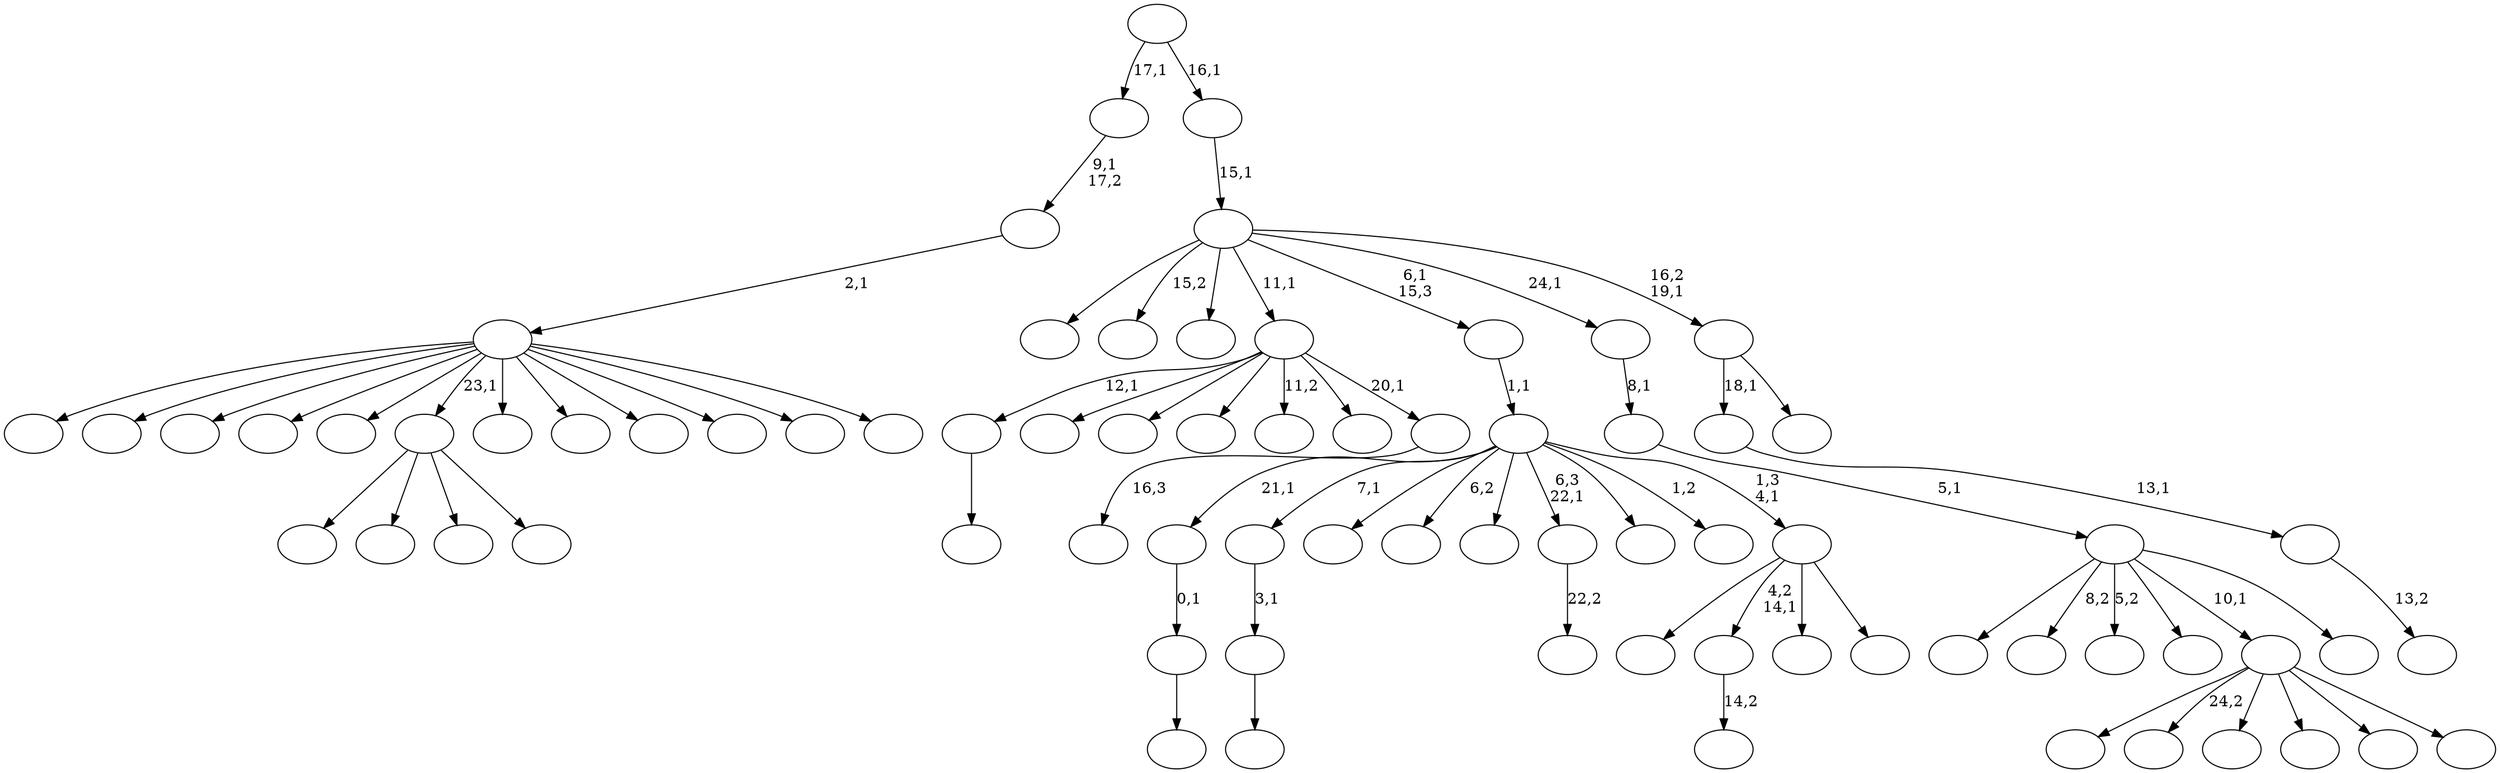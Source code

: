 digraph T {
	75 [label=""]
	74 [label=""]
	73 [label=""]
	72 [label=""]
	71 [label=""]
	70 [label=""]
	69 [label=""]
	68 [label=""]
	67 [label=""]
	66 [label=""]
	65 [label=""]
	64 [label=""]
	63 [label=""]
	62 [label=""]
	61 [label=""]
	60 [label=""]
	59 [label=""]
	58 [label=""]
	57 [label=""]
	56 [label=""]
	55 [label=""]
	54 [label=""]
	53 [label=""]
	52 [label=""]
	51 [label=""]
	50 [label=""]
	49 [label=""]
	48 [label=""]
	47 [label=""]
	46 [label=""]
	45 [label=""]
	44 [label=""]
	43 [label=""]
	42 [label=""]
	41 [label=""]
	40 [label=""]
	39 [label=""]
	38 [label=""]
	37 [label=""]
	36 [label=""]
	35 [label=""]
	34 [label=""]
	33 [label=""]
	32 [label=""]
	31 [label=""]
	30 [label=""]
	29 [label=""]
	28 [label=""]
	27 [label=""]
	26 [label=""]
	25 [label=""]
	24 [label=""]
	23 [label=""]
	22 [label=""]
	21 [label=""]
	20 [label=""]
	19 [label=""]
	18 [label=""]
	17 [label=""]
	16 [label=""]
	15 [label=""]
	14 [label=""]
	13 [label=""]
	12 [label=""]
	11 [label=""]
	10 [label=""]
	9 [label=""]
	8 [label=""]
	7 [label=""]
	6 [label=""]
	5 [label=""]
	4 [label=""]
	3 [label=""]
	2 [label=""]
	1 [label=""]
	0 [label=""]
	74 -> 75 [label=""]
	73 -> 74 [label="0,1"]
	70 -> 71 [label=""]
	69 -> 70 [label="3,1"]
	61 -> 62 [label="14,2"]
	59 -> 60 [label=""]
	49 -> 50 [label="13,2"]
	48 -> 49 [label="13,1"]
	39 -> 58 [label=""]
	39 -> 51 [label=""]
	39 -> 42 [label=""]
	39 -> 40 [label=""]
	33 -> 34 [label="22,2"]
	24 -> 72 [label=""]
	24 -> 55 [label="24,2"]
	24 -> 52 [label=""]
	24 -> 29 [label=""]
	24 -> 28 [label=""]
	24 -> 25 [label=""]
	18 -> 19 [label="16,3"]
	17 -> 59 [label="12,1"]
	17 -> 57 [label=""]
	17 -> 53 [label=""]
	17 -> 32 [label=""]
	17 -> 31 [label="11,2"]
	17 -> 27 [label=""]
	17 -> 18 [label="20,1"]
	15 -> 66 [label=""]
	15 -> 61 [label="4,2\n14,1"]
	15 -> 47 [label=""]
	15 -> 16 [label=""]
	14 -> 73 [label="21,1"]
	14 -> 69 [label="7,1"]
	14 -> 46 [label=""]
	14 -> 36 [label="6,2"]
	14 -> 35 [label=""]
	14 -> 33 [label="6,3\n22,1"]
	14 -> 30 [label=""]
	14 -> 26 [label="1,2"]
	14 -> 15 [label="1,3\n4,1"]
	13 -> 14 [label="1,1"]
	11 -> 65 [label=""]
	11 -> 64 [label="8,2"]
	11 -> 44 [label="5,2"]
	11 -> 38 [label=""]
	11 -> 24 [label="10,1"]
	11 -> 12 [label=""]
	10 -> 11 [label="5,1"]
	9 -> 10 [label="8,1"]
	7 -> 68 [label=""]
	7 -> 67 [label=""]
	7 -> 56 [label=""]
	7 -> 54 [label=""]
	7 -> 45 [label=""]
	7 -> 39 [label="23,1"]
	7 -> 37 [label=""]
	7 -> 23 [label=""]
	7 -> 22 [label=""]
	7 -> 21 [label=""]
	7 -> 20 [label=""]
	7 -> 8 [label=""]
	6 -> 7 [label="2,1"]
	5 -> 6 [label="9,1\n17,2"]
	3 -> 48 [label="18,1"]
	3 -> 4 [label=""]
	2 -> 63 [label=""]
	2 -> 43 [label="15,2"]
	2 -> 41 [label=""]
	2 -> 17 [label="11,1"]
	2 -> 13 [label="6,1\n15,3"]
	2 -> 9 [label="24,1"]
	2 -> 3 [label="16,2\n19,1"]
	1 -> 2 [label="15,1"]
	0 -> 5 [label="17,1"]
	0 -> 1 [label="16,1"]
}
